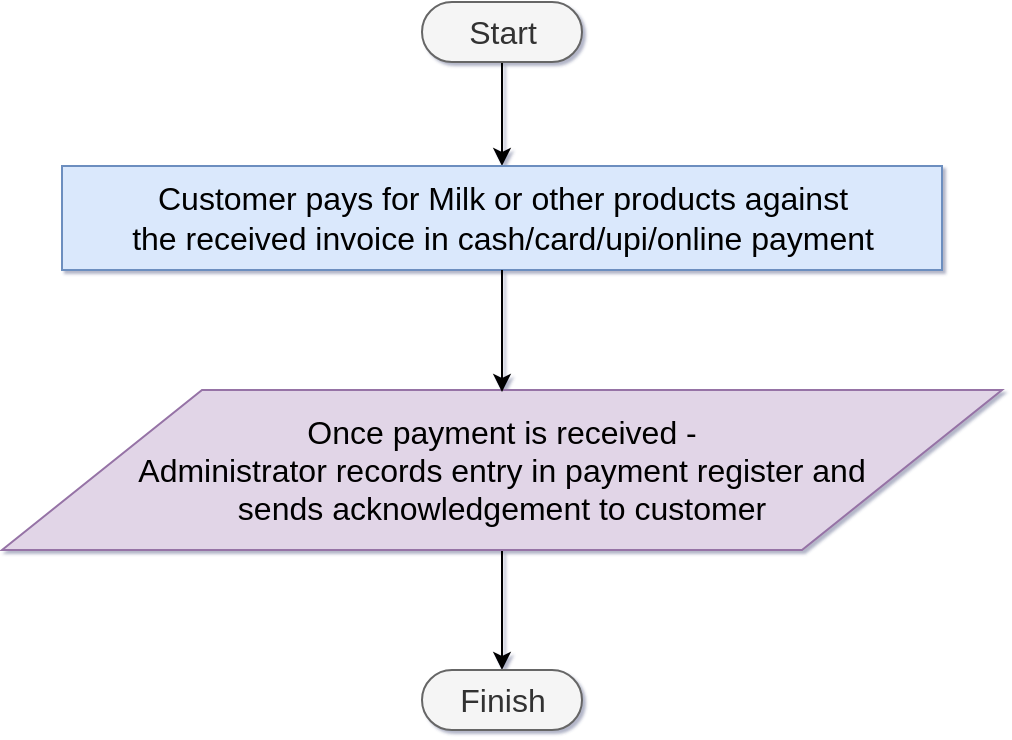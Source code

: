 <mxfile>
    <diagram id="gYplu0gBrDNn6FZVZYES" name="Page-1">
        <mxGraphModel dx="667" dy="566" grid="1" gridSize="10" guides="1" tooltips="1" connect="1" arrows="1" fold="1" page="1" pageScale="1" pageWidth="827" pageHeight="1169" math="0" shadow="1">
            <root>
                <mxCell id="0"/>
                <mxCell id="1" parent="0"/>
                <mxCell id="9" value="" style="edgeStyle=none;html=1;fontSize=16;" parent="1" source="2" target="3" edge="1">
                    <mxGeometry relative="1" as="geometry"/>
                </mxCell>
                <mxCell id="2" value="&lt;font style=&quot;font-size: 16px;&quot;&gt;Start&lt;/font&gt;" style="html=1;dashed=0;whitespace=wrap;shape=mxgraph.dfd.start;fillColor=#f5f5f5;fontColor=#333333;strokeColor=#666666;fontSize=16;" parent="1" vertex="1">
                    <mxGeometry x="380" y="46" width="80" height="30" as="geometry"/>
                </mxCell>
                <mxCell id="3" value="&lt;span class=&quot;nodeLabel&quot; style=&quot;font-size: 16px;&quot;&gt;Customer pays for Milk or other products against &lt;br style=&quot;font-size: 16px;&quot;&gt;the received invoice in cash/card/upi/online payment&lt;/span&gt;" style="html=1;dashed=0;whitespace=wrap;fillColor=#dae8fc;strokeColor=#6c8ebf;fontSize=16;" parent="1" vertex="1">
                    <mxGeometry x="200" y="128" width="440" height="52" as="geometry"/>
                </mxCell>
                <mxCell id="16" value="" style="edgeStyle=none;html=1;fontSize=16;exitX=0.5;exitY=1;exitDx=0;exitDy=0;entryX=0.5;entryY=0.5;entryDx=0;entryDy=-15;entryPerimeter=0;" parent="1" source="7" target="8" edge="1">
                    <mxGeometry relative="1" as="geometry">
                        <mxPoint x="414.367" y="660" as="sourcePoint"/>
                        <mxPoint x="414.862" y="714" as="targetPoint"/>
                    </mxGeometry>
                </mxCell>
                <mxCell id="7" value="&lt;span style=&quot;font-size: 16px;&quot;&gt;Once payment is received - &lt;br style=&quot;font-size: 16px;&quot;&gt;Administrator records entry in payment register and &lt;br style=&quot;font-size: 16px;&quot;&gt;sends acknowledgement to&amp;nbsp;&lt;/span&gt;&lt;span style=&quot;font-size: 16px;&quot;&gt;customer&lt;/span&gt;" style="shape=parallelogram;perimeter=parallelogramPerimeter;whiteSpace=wrap;html=1;dashed=0;fillColor=#e1d5e7;strokeColor=#9673a6;fontSize=16;" parent="1" vertex="1">
                    <mxGeometry x="170" y="240" width="500" height="80" as="geometry"/>
                </mxCell>
                <mxCell id="8" value="Finish" style="html=1;dashed=0;whitespace=wrap;shape=mxgraph.dfd.start;fillColor=#f5f5f5;fontColor=#333333;strokeColor=#666666;fontSize=16;" parent="1" vertex="1">
                    <mxGeometry x="380" y="380" width="80" height="30" as="geometry"/>
                </mxCell>
                <mxCell id="23" value="" style="edgeStyle=none;html=1;fontSize=16;entryX=0.5;entryY=0;entryDx=0;entryDy=0;exitX=0.5;exitY=1;exitDx=0;exitDy=0;" parent="1" source="3" edge="1">
                    <mxGeometry relative="1" as="geometry">
                        <mxPoint x="420" y="318" as="sourcePoint"/>
                        <mxPoint x="420" y="241" as="targetPoint"/>
                    </mxGeometry>
                </mxCell>
            </root>
        </mxGraphModel>
    </diagram>
</mxfile>